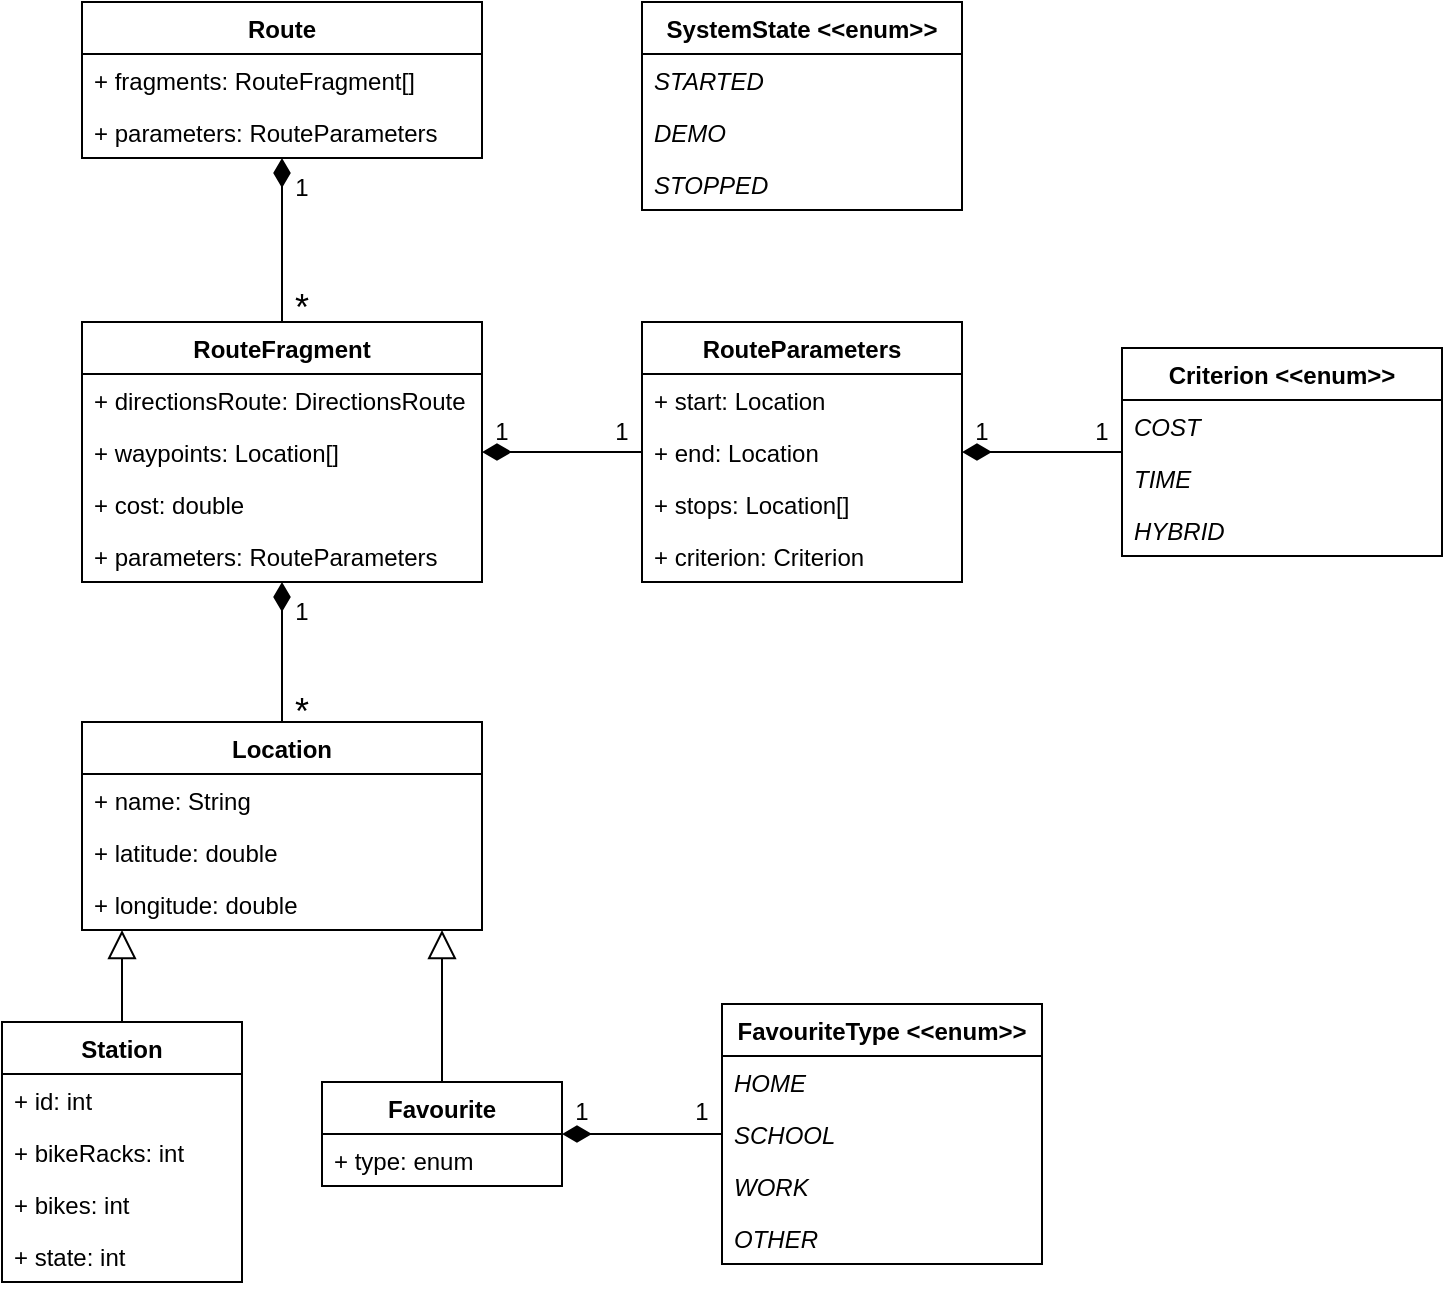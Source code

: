 <mxfile version="16.2.7" type="device"><diagram id="C5RBs43oDa-KdzZeNtuy" name="Page-1"><mxGraphModel dx="1006" dy="527" grid="1" gridSize="10" guides="1" tooltips="1" connect="1" arrows="1" fold="1" page="1" pageScale="1" pageWidth="827" pageHeight="1169" math="0" shadow="0"><root><mxCell id="WIyWlLk6GJQsqaUBKTNV-0"/><mxCell id="WIyWlLk6GJQsqaUBKTNV-1" parent="WIyWlLk6GJQsqaUBKTNV-0"/><mxCell id="2iFOGh2o6Uc4nREv85gw-3" value="Location" style="swimlane;fontStyle=1;align=center;verticalAlign=top;childLayout=stackLayout;horizontal=1;startSize=26;horizontalStack=0;resizeParent=1;resizeParentMax=0;resizeLast=0;collapsible=1;marginBottom=0;" parent="WIyWlLk6GJQsqaUBKTNV-1" vertex="1"><mxGeometry x="40" y="360" width="200" height="104" as="geometry"/></mxCell><mxCell id="2iFOGh2o6Uc4nREv85gw-4" value="+ name: String&#xA;" style="text;strokeColor=none;fillColor=none;align=left;verticalAlign=top;spacingLeft=4;spacingRight=4;overflow=hidden;rotatable=0;points=[[0,0.5],[1,0.5]];portConstraint=eastwest;" parent="2iFOGh2o6Uc4nREv85gw-3" vertex="1"><mxGeometry y="26" width="200" height="26" as="geometry"/></mxCell><mxCell id="2iFOGh2o6Uc4nREv85gw-9" value="+ latitude: double&#xA;" style="text;strokeColor=none;fillColor=none;align=left;verticalAlign=top;spacingLeft=4;spacingRight=4;overflow=hidden;rotatable=0;points=[[0,0.5],[1,0.5]];portConstraint=eastwest;" parent="2iFOGh2o6Uc4nREv85gw-3" vertex="1"><mxGeometry y="52" width="200" height="26" as="geometry"/></mxCell><mxCell id="2iFOGh2o6Uc4nREv85gw-7" value="+ longitude: double&#xA;" style="text;strokeColor=none;fillColor=none;align=left;verticalAlign=top;spacingLeft=4;spacingRight=4;overflow=hidden;rotatable=0;points=[[0,0.5],[1,0.5]];portConstraint=eastwest;" parent="2iFOGh2o6Uc4nREv85gw-3" vertex="1"><mxGeometry y="78" width="200" height="26" as="geometry"/></mxCell><mxCell id="2iFOGh2o6Uc4nREv85gw-59" style="edgeStyle=orthogonalEdgeStyle;rounded=0;orthogonalLoop=1;jettySize=auto;html=1;fontSize=12;endArrow=block;endFill=0;endSize=12;" parent="WIyWlLk6GJQsqaUBKTNV-1" source="2iFOGh2o6Uc4nREv85gw-10" target="2iFOGh2o6Uc4nREv85gw-3" edge="1"><mxGeometry relative="1" as="geometry"><Array as="points"><mxPoint x="60" y="500"/><mxPoint x="60" y="500"/></Array></mxGeometry></mxCell><mxCell id="2iFOGh2o6Uc4nREv85gw-58" style="edgeStyle=orthogonalEdgeStyle;rounded=0;orthogonalLoop=1;jettySize=auto;html=1;fontSize=12;endArrow=block;endFill=0;endSize=12;" parent="WIyWlLk6GJQsqaUBKTNV-1" source="2iFOGh2o6Uc4nREv85gw-21" target="2iFOGh2o6Uc4nREv85gw-3" edge="1"><mxGeometry relative="1" as="geometry"><mxPoint x="-25" y="615" as="sourcePoint"/><Array as="points"><mxPoint x="220" y="510"/><mxPoint x="220" y="510"/></Array></mxGeometry></mxCell><mxCell id="2iFOGh2o6Uc4nREv85gw-21" value="Favourite" style="swimlane;fontStyle=1;align=center;verticalAlign=top;childLayout=stackLayout;horizontal=1;startSize=26;horizontalStack=0;resizeParent=1;resizeParentMax=0;resizeLast=0;collapsible=1;marginBottom=0;" parent="WIyWlLk6GJQsqaUBKTNV-1" vertex="1"><mxGeometry x="160" y="540" width="120" height="52" as="geometry"><mxRectangle x="320" y="290" width="80" height="26" as="alternateBounds"/></mxGeometry></mxCell><mxCell id="2iFOGh2o6Uc4nREv85gw-29" value="+ type: enum&#xA;" style="text;strokeColor=none;fillColor=none;align=left;verticalAlign=top;spacingLeft=4;spacingRight=4;overflow=hidden;rotatable=0;points=[[0,0.5],[1,0.5]];portConstraint=eastwest;" parent="2iFOGh2o6Uc4nREv85gw-21" vertex="1"><mxGeometry y="26" width="120" height="26" as="geometry"/></mxCell><mxCell id="2iFOGh2o6Uc4nREv85gw-36" value="RouteParameters" style="swimlane;fontStyle=1;align=center;verticalAlign=top;childLayout=stackLayout;horizontal=1;startSize=26;horizontalStack=0;resizeParent=1;resizeParentMax=0;resizeLast=0;collapsible=1;marginBottom=0;" parent="WIyWlLk6GJQsqaUBKTNV-1" vertex="1"><mxGeometry x="320" y="160" width="160" height="130" as="geometry"><mxRectangle x="320" y="290" width="80" height="26" as="alternateBounds"/></mxGeometry></mxCell><mxCell id="2iFOGh2o6Uc4nREv85gw-37" value="+ start: Location" style="text;strokeColor=none;fillColor=none;align=left;verticalAlign=top;spacingLeft=4;spacingRight=4;overflow=hidden;rotatable=0;points=[[0,0.5],[1,0.5]];portConstraint=eastwest;" parent="2iFOGh2o6Uc4nREv85gw-36" vertex="1"><mxGeometry y="26" width="160" height="26" as="geometry"/></mxCell><mxCell id="2iFOGh2o6Uc4nREv85gw-39" value="+ end: Location" style="text;strokeColor=none;fillColor=none;align=left;verticalAlign=top;spacingLeft=4;spacingRight=4;overflow=hidden;rotatable=0;points=[[0,0.5],[1,0.5]];portConstraint=eastwest;" parent="2iFOGh2o6Uc4nREv85gw-36" vertex="1"><mxGeometry y="52" width="160" height="26" as="geometry"/></mxCell><mxCell id="2iFOGh2o6Uc4nREv85gw-40" value="+ stops: Location[]" style="text;strokeColor=none;fillColor=none;align=left;verticalAlign=top;spacingLeft=4;spacingRight=4;overflow=hidden;rotatable=0;points=[[0,0.5],[1,0.5]];portConstraint=eastwest;" parent="2iFOGh2o6Uc4nREv85gw-36" vertex="1"><mxGeometry y="78" width="160" height="26" as="geometry"/></mxCell><mxCell id="2iFOGh2o6Uc4nREv85gw-41" value="+ criterion: Criterion" style="text;strokeColor=none;fillColor=none;align=left;verticalAlign=top;spacingLeft=4;spacingRight=4;overflow=hidden;rotatable=0;points=[[0,0.5],[1,0.5]];portConstraint=eastwest;" parent="2iFOGh2o6Uc4nREv85gw-36" vertex="1"><mxGeometry y="104" width="160" height="26" as="geometry"/></mxCell><mxCell id="2iFOGh2o6Uc4nREv85gw-43" value="Route" style="swimlane;fontStyle=1;align=center;verticalAlign=top;childLayout=stackLayout;horizontal=1;startSize=26;horizontalStack=0;resizeParent=1;resizeParentMax=0;resizeLast=0;collapsible=1;marginBottom=0;" parent="WIyWlLk6GJQsqaUBKTNV-1" vertex="1"><mxGeometry x="40" width="200" height="78" as="geometry"><mxRectangle x="320" y="290" width="80" height="26" as="alternateBounds"/></mxGeometry></mxCell><mxCell id="LJapHSoHcgzaUyU-lcUO-1" value="+ fragments: RouteFragment[]" style="text;strokeColor=none;fillColor=none;align=left;verticalAlign=top;spacingLeft=4;spacingRight=4;overflow=hidden;rotatable=0;points=[[0,0.5],[1,0.5]];portConstraint=eastwest;fontStyle=0;fontSize=12;" parent="2iFOGh2o6Uc4nREv85gw-43" vertex="1"><mxGeometry y="26" width="200" height="26" as="geometry"/></mxCell><mxCell id="2iFOGh2o6Uc4nREv85gw-62" value="+ parameters: RouteParameters" style="text;strokeColor=none;fillColor=none;align=left;verticalAlign=top;spacingLeft=4;spacingRight=4;overflow=hidden;rotatable=0;points=[[0,0.5],[1,0.5]];portConstraint=eastwest;" parent="2iFOGh2o6Uc4nREv85gw-43" vertex="1"><mxGeometry y="52" width="200" height="26" as="geometry"/></mxCell><mxCell id="2iFOGh2o6Uc4nREv85gw-63" style="edgeStyle=orthogonalEdgeStyle;rounded=0;orthogonalLoop=1;jettySize=auto;html=1;fontSize=12;endArrow=diamondThin;endFill=1;strokeWidth=1;endSize=12;" parent="WIyWlLk6GJQsqaUBKTNV-1" source="2iFOGh2o6Uc4nREv85gw-36" target="LJapHSoHcgzaUyU-lcUO-2" edge="1"><mxGeometry relative="1" as="geometry"><Array as="points"/><mxPoint y="240" as="targetPoint"/></mxGeometry></mxCell><mxCell id="2iFOGh2o6Uc4nREv85gw-65" value="1" style="text;html=1;strokeColor=none;fillColor=none;align=center;verticalAlign=middle;whiteSpace=wrap;rounded=0;fontSize=12;" parent="WIyWlLk6GJQsqaUBKTNV-1" vertex="1"><mxGeometry x="300" y="200" width="20" height="30" as="geometry"/></mxCell><mxCell id="2iFOGh2o6Uc4nREv85gw-66" value="1" style="text;html=1;strokeColor=none;fillColor=none;align=center;verticalAlign=middle;whiteSpace=wrap;rounded=0;fontSize=12;" parent="WIyWlLk6GJQsqaUBKTNV-1" vertex="1"><mxGeometry x="240" y="200" width="20" height="30" as="geometry"/></mxCell><mxCell id="q2tgC7Eop1UMUYxyXUKn-0" style="edgeStyle=orthogonalEdgeStyle;rounded=0;orthogonalLoop=1;jettySize=auto;html=1;fontSize=12;endArrow=diamondThin;endFill=1;strokeWidth=1;endSize=12;" parent="WIyWlLk6GJQsqaUBKTNV-1" source="2iFOGh2o6Uc4nREv85gw-3" target="LJapHSoHcgzaUyU-lcUO-2" edge="1"><mxGeometry relative="1" as="geometry"><mxPoint x="479" y="321" as="sourcePoint"/><mxPoint x="130" y="350" as="targetPoint"/><Array as="points"/></mxGeometry></mxCell><mxCell id="q2tgC7Eop1UMUYxyXUKn-2" value="1" style="text;html=1;strokeColor=none;fillColor=none;align=center;verticalAlign=middle;whiteSpace=wrap;rounded=0;fontSize=12;" parent="WIyWlLk6GJQsqaUBKTNV-1" vertex="1"><mxGeometry x="140" y="290" width="20" height="30" as="geometry"/></mxCell><mxCell id="q2tgC7Eop1UMUYxyXUKn-4" value="*" style="text;html=1;strokeColor=none;fillColor=none;align=center;verticalAlign=middle;whiteSpace=wrap;rounded=0;fontSize=18;" parent="WIyWlLk6GJQsqaUBKTNV-1" vertex="1"><mxGeometry x="140" y="340" width="20" height="30" as="geometry"/></mxCell><mxCell id="LJapHSoHcgzaUyU-lcUO-2" value="RouteFragment" style="swimlane;fontStyle=1;align=center;verticalAlign=top;childLayout=stackLayout;horizontal=1;startSize=26;horizontalStack=0;resizeParent=1;resizeParentMax=0;resizeLast=0;collapsible=1;marginBottom=0;" parent="WIyWlLk6GJQsqaUBKTNV-1" vertex="1"><mxGeometry x="40" y="160" width="200" height="130" as="geometry"><mxRectangle x="320" y="290" width="80" height="26" as="alternateBounds"/></mxGeometry></mxCell><mxCell id="LJapHSoHcgzaUyU-lcUO-4" value="+ directionsRoute: DirectionsRoute" style="text;strokeColor=none;fillColor=none;align=left;verticalAlign=top;spacingLeft=4;spacingRight=4;overflow=hidden;rotatable=0;points=[[0,0.5],[1,0.5]];portConstraint=eastwest;fontStyle=0;fontSize=12;" parent="LJapHSoHcgzaUyU-lcUO-2" vertex="1"><mxGeometry y="26" width="200" height="26" as="geometry"/></mxCell><mxCell id="LJapHSoHcgzaUyU-lcUO-5" value="+ waypoints: Location[]" style="text;strokeColor=none;fillColor=none;align=left;verticalAlign=top;spacingLeft=4;spacingRight=4;overflow=hidden;rotatable=0;points=[[0,0.5],[1,0.5]];portConstraint=eastwest;" parent="LJapHSoHcgzaUyU-lcUO-2" vertex="1"><mxGeometry y="52" width="200" height="26" as="geometry"/></mxCell><mxCell id="LJapHSoHcgzaUyU-lcUO-6" value="+ cost: double" style="text;strokeColor=none;fillColor=none;align=left;verticalAlign=top;spacingLeft=4;spacingRight=4;overflow=hidden;rotatable=0;points=[[0,0.5],[1,0.5]];portConstraint=eastwest;" parent="LJapHSoHcgzaUyU-lcUO-2" vertex="1"><mxGeometry y="78" width="200" height="26" as="geometry"/></mxCell><mxCell id="LJapHSoHcgzaUyU-lcUO-7" value="+ parameters: RouteParameters" style="text;strokeColor=none;fillColor=none;align=left;verticalAlign=top;spacingLeft=4;spacingRight=4;overflow=hidden;rotatable=0;points=[[0,0.5],[1,0.5]];portConstraint=eastwest;" parent="LJapHSoHcgzaUyU-lcUO-2" vertex="1"><mxGeometry y="104" width="200" height="26" as="geometry"/></mxCell><mxCell id="LJapHSoHcgzaUyU-lcUO-14" value="Criterion &lt;&lt;enum&gt;&gt;" style="swimlane;fontStyle=1;align=center;verticalAlign=top;childLayout=stackLayout;horizontal=1;startSize=26;horizontalStack=0;resizeParent=1;resizeParentMax=0;resizeLast=0;collapsible=1;marginBottom=0;" parent="WIyWlLk6GJQsqaUBKTNV-1" vertex="1"><mxGeometry x="560" y="173" width="160" height="104" as="geometry"><mxRectangle x="320" y="290" width="80" height="26" as="alternateBounds"/></mxGeometry></mxCell><mxCell id="LJapHSoHcgzaUyU-lcUO-15" value="COST" style="text;strokeColor=none;fillColor=none;align=left;verticalAlign=top;spacingLeft=4;spacingRight=4;overflow=hidden;rotatable=0;points=[[0,0.5],[1,0.5]];portConstraint=eastwest;fontStyle=2" parent="LJapHSoHcgzaUyU-lcUO-14" vertex="1"><mxGeometry y="26" width="160" height="26" as="geometry"/></mxCell><mxCell id="LJapHSoHcgzaUyU-lcUO-16" value="TIME" style="text;strokeColor=none;fillColor=none;align=left;verticalAlign=top;spacingLeft=4;spacingRight=4;overflow=hidden;rotatable=0;points=[[0,0.5],[1,0.5]];portConstraint=eastwest;fontStyle=2" parent="LJapHSoHcgzaUyU-lcUO-14" vertex="1"><mxGeometry y="52" width="160" height="26" as="geometry"/></mxCell><mxCell id="LJapHSoHcgzaUyU-lcUO-17" value="HYBRID" style="text;strokeColor=none;fillColor=none;align=left;verticalAlign=top;spacingLeft=4;spacingRight=4;overflow=hidden;rotatable=0;points=[[0,0.5],[1,0.5]];portConstraint=eastwest;fontStyle=2" parent="LJapHSoHcgzaUyU-lcUO-14" vertex="1"><mxGeometry y="78" width="160" height="26" as="geometry"/></mxCell><mxCell id="LJapHSoHcgzaUyU-lcUO-26" value="SystemState &lt;&lt;enum&gt;&gt;" style="swimlane;fontStyle=1;align=center;verticalAlign=top;childLayout=stackLayout;horizontal=1;startSize=26;horizontalStack=0;resizeParent=1;resizeParentMax=0;resizeLast=0;collapsible=1;marginBottom=0;" parent="WIyWlLk6GJQsqaUBKTNV-1" vertex="1"><mxGeometry x="320" width="160" height="104" as="geometry"><mxRectangle x="320" y="290" width="80" height="26" as="alternateBounds"/></mxGeometry></mxCell><mxCell id="LJapHSoHcgzaUyU-lcUO-27" value="STARTED" style="text;strokeColor=none;fillColor=none;align=left;verticalAlign=top;spacingLeft=4;spacingRight=4;overflow=hidden;rotatable=0;points=[[0,0.5],[1,0.5]];portConstraint=eastwest;fontStyle=2" parent="LJapHSoHcgzaUyU-lcUO-26" vertex="1"><mxGeometry y="26" width="160" height="26" as="geometry"/></mxCell><mxCell id="LJapHSoHcgzaUyU-lcUO-28" value="DEMO" style="text;strokeColor=none;fillColor=none;align=left;verticalAlign=top;spacingLeft=4;spacingRight=4;overflow=hidden;rotatable=0;points=[[0,0.5],[1,0.5]];portConstraint=eastwest;fontStyle=2" parent="LJapHSoHcgzaUyU-lcUO-26" vertex="1"><mxGeometry y="52" width="160" height="26" as="geometry"/></mxCell><mxCell id="LJapHSoHcgzaUyU-lcUO-29" value="STOPPED" style="text;strokeColor=none;fillColor=none;align=left;verticalAlign=top;spacingLeft=4;spacingRight=4;overflow=hidden;rotatable=0;points=[[0,0.5],[1,0.5]];portConstraint=eastwest;fontStyle=2" parent="LJapHSoHcgzaUyU-lcUO-26" vertex="1"><mxGeometry y="78" width="160" height="26" as="geometry"/></mxCell><mxCell id="LJapHSoHcgzaUyU-lcUO-31" value="FavouriteType &lt;&lt;enum&gt;&gt;" style="swimlane;fontStyle=1;align=center;verticalAlign=top;childLayout=stackLayout;horizontal=1;startSize=26;horizontalStack=0;resizeParent=1;resizeParentMax=0;resizeLast=0;collapsible=1;marginBottom=0;" parent="WIyWlLk6GJQsqaUBKTNV-1" vertex="1"><mxGeometry x="360" y="501" width="160" height="130" as="geometry"><mxRectangle x="320" y="290" width="80" height="26" as="alternateBounds"/></mxGeometry></mxCell><mxCell id="LJapHSoHcgzaUyU-lcUO-32" value="HOME" style="text;strokeColor=none;fillColor=none;align=left;verticalAlign=top;spacingLeft=4;spacingRight=4;overflow=hidden;rotatable=0;points=[[0,0.5],[1,0.5]];portConstraint=eastwest;fontStyle=2" parent="LJapHSoHcgzaUyU-lcUO-31" vertex="1"><mxGeometry y="26" width="160" height="26" as="geometry"/></mxCell><mxCell id="LJapHSoHcgzaUyU-lcUO-33" value="SCHOOL" style="text;strokeColor=none;fillColor=none;align=left;verticalAlign=top;spacingLeft=4;spacingRight=4;overflow=hidden;rotatable=0;points=[[0,0.5],[1,0.5]];portConstraint=eastwest;fontStyle=2" parent="LJapHSoHcgzaUyU-lcUO-31" vertex="1"><mxGeometry y="52" width="160" height="26" as="geometry"/></mxCell><mxCell id="LJapHSoHcgzaUyU-lcUO-34" value="WORK" style="text;strokeColor=none;fillColor=none;align=left;verticalAlign=top;spacingLeft=4;spacingRight=4;overflow=hidden;rotatable=0;points=[[0,0.5],[1,0.5]];portConstraint=eastwest;fontStyle=2" parent="LJapHSoHcgzaUyU-lcUO-31" vertex="1"><mxGeometry y="78" width="160" height="26" as="geometry"/></mxCell><mxCell id="LJapHSoHcgzaUyU-lcUO-35" value="OTHER" style="text;strokeColor=none;fillColor=none;align=left;verticalAlign=top;spacingLeft=4;spacingRight=4;overflow=hidden;rotatable=0;points=[[0,0.5],[1,0.5]];portConstraint=eastwest;fontStyle=2" parent="LJapHSoHcgzaUyU-lcUO-31" vertex="1"><mxGeometry y="104" width="160" height="26" as="geometry"/></mxCell><mxCell id="LJapHSoHcgzaUyU-lcUO-36" style="edgeStyle=orthogonalEdgeStyle;rounded=0;orthogonalLoop=1;jettySize=auto;html=1;fontSize=12;endArrow=diamondThin;endFill=1;strokeWidth=1;endSize=12;" parent="WIyWlLk6GJQsqaUBKTNV-1" source="LJapHSoHcgzaUyU-lcUO-31" target="2iFOGh2o6Uc4nREv85gw-21" edge="1"><mxGeometry relative="1" as="geometry"><mxPoint x="445" y="729" as="sourcePoint"/><mxPoint x="20" y="580" as="targetPoint"/><Array as="points"/></mxGeometry></mxCell><mxCell id="LJapHSoHcgzaUyU-lcUO-37" value="1" style="text;html=1;strokeColor=none;fillColor=none;align=center;verticalAlign=middle;whiteSpace=wrap;rounded=0;fontSize=12;" parent="WIyWlLk6GJQsqaUBKTNV-1" vertex="1"><mxGeometry x="340" y="540" width="20" height="30" as="geometry"/></mxCell><mxCell id="LJapHSoHcgzaUyU-lcUO-39" value="1" style="text;html=1;strokeColor=none;fillColor=none;align=center;verticalAlign=middle;whiteSpace=wrap;rounded=0;fontSize=12;" parent="WIyWlLk6GJQsqaUBKTNV-1" vertex="1"><mxGeometry x="280" y="540" width="20" height="30" as="geometry"/></mxCell><mxCell id="2iFOGh2o6Uc4nREv85gw-10" value="Station" style="swimlane;fontStyle=1;align=center;verticalAlign=top;childLayout=stackLayout;horizontal=1;startSize=26;horizontalStack=0;resizeParent=1;resizeParentMax=0;resizeLast=0;collapsible=1;marginBottom=0;" parent="WIyWlLk6GJQsqaUBKTNV-1" vertex="1"><mxGeometry y="510" width="120" height="130" as="geometry"/></mxCell><mxCell id="2iFOGh2o6Uc4nREv85gw-33" value="+ id: int&#xA;" style="text;strokeColor=none;fillColor=none;align=left;verticalAlign=top;spacingLeft=4;spacingRight=4;overflow=hidden;rotatable=0;points=[[0,0.5],[1,0.5]];portConstraint=eastwest;" parent="2iFOGh2o6Uc4nREv85gw-10" vertex="1"><mxGeometry y="26" width="120" height="26" as="geometry"/></mxCell><mxCell id="2iFOGh2o6Uc4nREv85gw-11" value="+ bikeRacks: int" style="text;strokeColor=none;fillColor=none;align=left;verticalAlign=top;spacingLeft=4;spacingRight=4;overflow=hidden;rotatable=0;points=[[0,0.5],[1,0.5]];portConstraint=eastwest;" parent="2iFOGh2o6Uc4nREv85gw-10" vertex="1"><mxGeometry y="52" width="120" height="26" as="geometry"/></mxCell><mxCell id="2iFOGh2o6Uc4nREv85gw-16" value="+ bikes: int" style="text;strokeColor=none;fillColor=none;align=left;verticalAlign=top;spacingLeft=4;spacingRight=4;overflow=hidden;rotatable=0;points=[[0,0.5],[1,0.5]];portConstraint=eastwest;" parent="2iFOGh2o6Uc4nREv85gw-10" vertex="1"><mxGeometry y="78" width="120" height="26" as="geometry"/></mxCell><mxCell id="2iFOGh2o6Uc4nREv85gw-35" value="+ state: int" style="text;strokeColor=none;fillColor=none;align=left;verticalAlign=top;spacingLeft=4;spacingRight=4;overflow=hidden;rotatable=0;points=[[0,0.5],[1,0.5]];portConstraint=eastwest;" parent="2iFOGh2o6Uc4nREv85gw-10" vertex="1"><mxGeometry y="104" width="120" height="26" as="geometry"/></mxCell><mxCell id="LJapHSoHcgzaUyU-lcUO-41" style="edgeStyle=orthogonalEdgeStyle;rounded=0;orthogonalLoop=1;jettySize=auto;html=1;fontSize=12;endArrow=diamondThin;endFill=1;strokeWidth=1;endSize=12;" parent="WIyWlLk6GJQsqaUBKTNV-1" source="LJapHSoHcgzaUyU-lcUO-14" target="2iFOGh2o6Uc4nREv85gw-36" edge="1"><mxGeometry relative="1" as="geometry"><mxPoint x="-170" y="70" as="sourcePoint"/><mxPoint x="-250" y="70" as="targetPoint"/><Array as="points"><mxPoint x="490" y="225"/><mxPoint x="490" y="225"/></Array></mxGeometry></mxCell><mxCell id="LJapHSoHcgzaUyU-lcUO-42" value="1" style="text;html=1;strokeColor=none;fillColor=none;align=center;verticalAlign=middle;whiteSpace=wrap;rounded=0;fontSize=12;" parent="WIyWlLk6GJQsqaUBKTNV-1" vertex="1"><mxGeometry x="540" y="200" width="20" height="30" as="geometry"/></mxCell><mxCell id="LJapHSoHcgzaUyU-lcUO-43" value="1" style="text;html=1;strokeColor=none;fillColor=none;align=center;verticalAlign=middle;whiteSpace=wrap;rounded=0;fontSize=12;" parent="WIyWlLk6GJQsqaUBKTNV-1" vertex="1"><mxGeometry x="480" y="200" width="20" height="30" as="geometry"/></mxCell><mxCell id="LJapHSoHcgzaUyU-lcUO-44" style="edgeStyle=orthogonalEdgeStyle;rounded=0;orthogonalLoop=1;jettySize=auto;html=1;fontSize=12;endArrow=diamondThin;endFill=1;strokeWidth=1;endSize=12;" parent="WIyWlLk6GJQsqaUBKTNV-1" source="LJapHSoHcgzaUyU-lcUO-2" target="2iFOGh2o6Uc4nREv85gw-43" edge="1"><mxGeometry relative="1" as="geometry"><mxPoint x="-390" y="80" as="sourcePoint"/><mxPoint x="-470" y="80" as="targetPoint"/><Array as="points"/></mxGeometry></mxCell><mxCell id="LJapHSoHcgzaUyU-lcUO-45" value="1" style="text;html=1;strokeColor=none;fillColor=none;align=center;verticalAlign=middle;whiteSpace=wrap;rounded=0;fontSize=12;" parent="WIyWlLk6GJQsqaUBKTNV-1" vertex="1"><mxGeometry x="140" y="78" width="20" height="30" as="geometry"/></mxCell><mxCell id="LJapHSoHcgzaUyU-lcUO-47" value="*" style="text;html=1;strokeColor=none;fillColor=none;align=center;verticalAlign=middle;whiteSpace=wrap;rounded=0;fontSize=18;" parent="WIyWlLk6GJQsqaUBKTNV-1" vertex="1"><mxGeometry x="140" y="138" width="20" height="30" as="geometry"/></mxCell></root></mxGraphModel></diagram></mxfile>